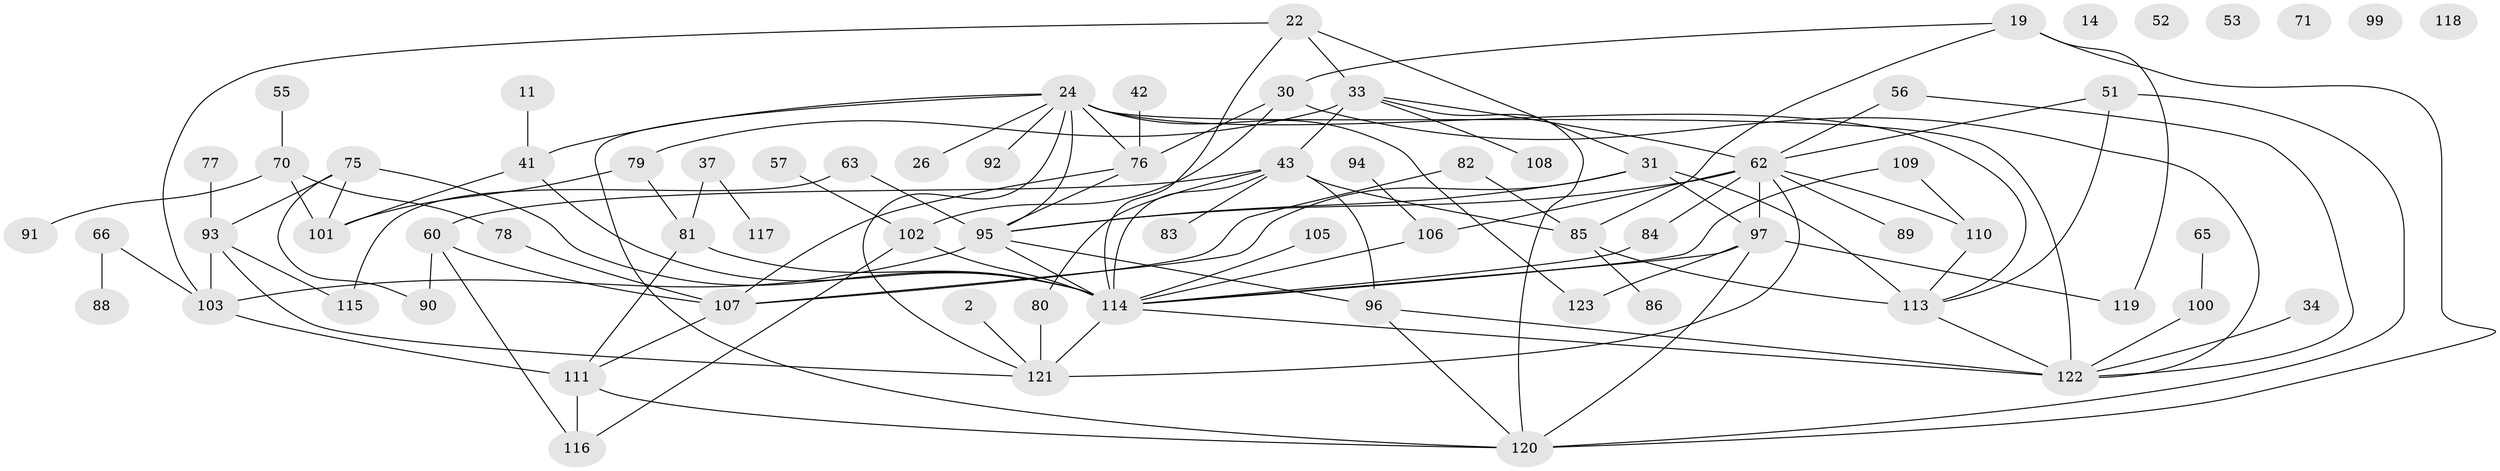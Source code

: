 // original degree distribution, {3: 0.17073170731707318, 1: 0.2032520325203252, 4: 0.2601626016260163, 2: 0.15447154471544716, 5: 0.08130081300813008, 6: 0.04878048780487805, 0: 0.04878048780487805, 9: 0.008130081300813009, 7: 0.024390243902439025}
// Generated by graph-tools (version 1.1) at 2025/43/03/04/25 21:43:19]
// undirected, 73 vertices, 115 edges
graph export_dot {
graph [start="1"]
  node [color=gray90,style=filled];
  2;
  11;
  14;
  19 [super="+3"];
  22;
  24 [super="+10"];
  26;
  30;
  31 [super="+1+23"];
  33;
  34;
  37;
  41;
  42;
  43 [super="+21"];
  51 [super="+15"];
  52;
  53;
  55;
  56;
  57;
  60;
  62 [super="+36+38"];
  63;
  65;
  66 [super="+46"];
  70 [super="+44"];
  71;
  75;
  76 [super="+73"];
  77;
  78;
  79 [super="+67"];
  80;
  81;
  82;
  83;
  84;
  85 [super="+72"];
  86;
  88;
  89;
  90;
  91;
  92;
  93 [super="+17"];
  94;
  95 [super="+50+40"];
  96 [super="+54"];
  97 [super="+69+61"];
  99;
  100 [super="+58"];
  101;
  102;
  103 [super="+49"];
  105;
  106;
  107 [super="+6+18"];
  108;
  109 [super="+39"];
  110;
  111;
  113 [super="+64"];
  114 [super="+29+8+112"];
  115;
  116 [super="+87"];
  117;
  118;
  119;
  120 [super="+104"];
  121 [super="+98"];
  122 [super="+68+74"];
  123;
  2 -- 121;
  11 -- 41;
  19 -- 30;
  19 -- 120;
  19 -- 85;
  19 -- 119;
  22 -- 31;
  22 -- 33;
  22 -- 103;
  22 -- 114;
  24 -- 26;
  24 -- 76 [weight=2];
  24 -- 92;
  24 -- 122 [weight=2];
  24 -- 41;
  24 -- 123;
  24 -- 121;
  24 -- 120 [weight=2];
  24 -- 95;
  24 -- 113;
  30 -- 102;
  30 -- 122;
  30 -- 76;
  31 -- 95 [weight=2];
  31 -- 97;
  31 -- 113 [weight=2];
  31 -- 107;
  33 -- 79 [weight=2];
  33 -- 108;
  33 -- 120;
  33 -- 43;
  33 -- 62;
  34 -- 122;
  37 -- 81;
  37 -- 117;
  41 -- 101;
  41 -- 114;
  42 -- 76 [weight=2];
  43 -- 83;
  43 -- 96 [weight=2];
  43 -- 80;
  43 -- 85;
  43 -- 60;
  43 -- 114 [weight=2];
  51 -- 120;
  51 -- 113;
  51 -- 62;
  55 -- 70;
  56 -- 62;
  56 -- 122;
  57 -- 102;
  60 -- 90;
  60 -- 116;
  60 -- 107;
  62 -- 84;
  62 -- 97;
  62 -- 89;
  62 -- 106;
  62 -- 110;
  62 -- 121;
  62 -- 95 [weight=3];
  63 -- 115;
  63 -- 95;
  65 -- 100;
  66 -- 88;
  66 -- 103;
  70 -- 101;
  70 -- 91;
  70 -- 78;
  75 -- 90;
  75 -- 101;
  75 -- 93;
  75 -- 114;
  76 -- 107;
  76 -- 95;
  77 -- 93;
  78 -- 107;
  79 -- 81;
  79 -- 101;
  80 -- 121;
  81 -- 111;
  81 -- 114;
  82 -- 107;
  82 -- 85;
  84 -- 114;
  85 -- 86;
  85 -- 113 [weight=2];
  93 -- 121;
  93 -- 115;
  93 -- 103 [weight=2];
  94 -- 106;
  95 -- 96;
  95 -- 114;
  95 -- 103 [weight=2];
  96 -- 120;
  96 -- 122;
  97 -- 114 [weight=3];
  97 -- 119;
  97 -- 120 [weight=2];
  97 -- 123;
  100 -- 122;
  102 -- 114;
  102 -- 116;
  103 -- 111;
  105 -- 114;
  106 -- 114;
  107 -- 111 [weight=2];
  109 -- 110;
  109 -- 114;
  110 -- 113;
  111 -- 120;
  111 -- 116;
  113 -- 122;
  114 -- 122 [weight=2];
  114 -- 121 [weight=2];
}
